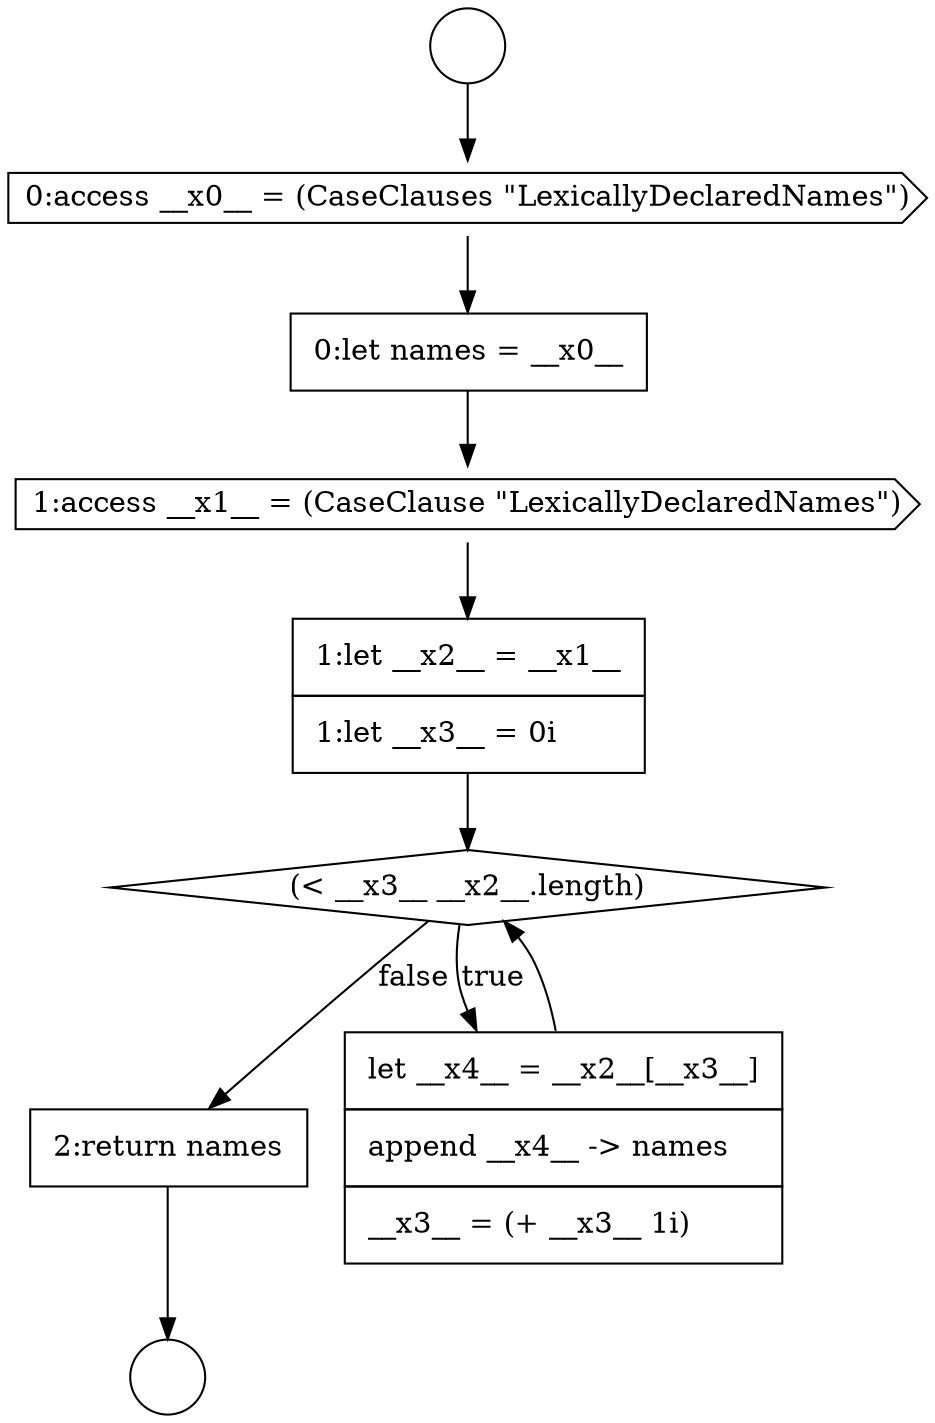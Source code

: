 digraph {
  node7124 [shape=none, margin=0, label=<<font color="black">
    <table border="0" cellborder="1" cellspacing="0" cellpadding="10">
      <tr><td align="left">1:let __x2__ = __x1__</td></tr>
      <tr><td align="left">1:let __x3__ = 0i</td></tr>
    </table>
  </font>> color="black" fillcolor="white" style=filled]
  node7123 [shape=cds, label=<<font color="black">1:access __x1__ = (CaseClause &quot;LexicallyDeclaredNames&quot;)</font>> color="black" fillcolor="white" style=filled]
  node7119 [shape=circle label=" " color="black" fillcolor="white" style=filled]
  node7122 [shape=none, margin=0, label=<<font color="black">
    <table border="0" cellborder="1" cellspacing="0" cellpadding="10">
      <tr><td align="left">0:let names = __x0__</td></tr>
    </table>
  </font>> color="black" fillcolor="white" style=filled]
  node7127 [shape=none, margin=0, label=<<font color="black">
    <table border="0" cellborder="1" cellspacing="0" cellpadding="10">
      <tr><td align="left">2:return names</td></tr>
    </table>
  </font>> color="black" fillcolor="white" style=filled]
  node7120 [shape=circle label=" " color="black" fillcolor="white" style=filled]
  node7125 [shape=diamond, label=<<font color="black">(&lt; __x3__ __x2__.length)</font>> color="black" fillcolor="white" style=filled]
  node7126 [shape=none, margin=0, label=<<font color="black">
    <table border="0" cellborder="1" cellspacing="0" cellpadding="10">
      <tr><td align="left">let __x4__ = __x2__[__x3__]</td></tr>
      <tr><td align="left">append __x4__ -&gt; names</td></tr>
      <tr><td align="left">__x3__ = (+ __x3__ 1i)</td></tr>
    </table>
  </font>> color="black" fillcolor="white" style=filled]
  node7121 [shape=cds, label=<<font color="black">0:access __x0__ = (CaseClauses &quot;LexicallyDeclaredNames&quot;)</font>> color="black" fillcolor="white" style=filled]
  node7126 -> node7125 [ color="black"]
  node7121 -> node7122 [ color="black"]
  node7119 -> node7121 [ color="black"]
  node7124 -> node7125 [ color="black"]
  node7125 -> node7126 [label=<<font color="black">true</font>> color="black"]
  node7125 -> node7127 [label=<<font color="black">false</font>> color="black"]
  node7123 -> node7124 [ color="black"]
  node7127 -> node7120 [ color="black"]
  node7122 -> node7123 [ color="black"]
}
